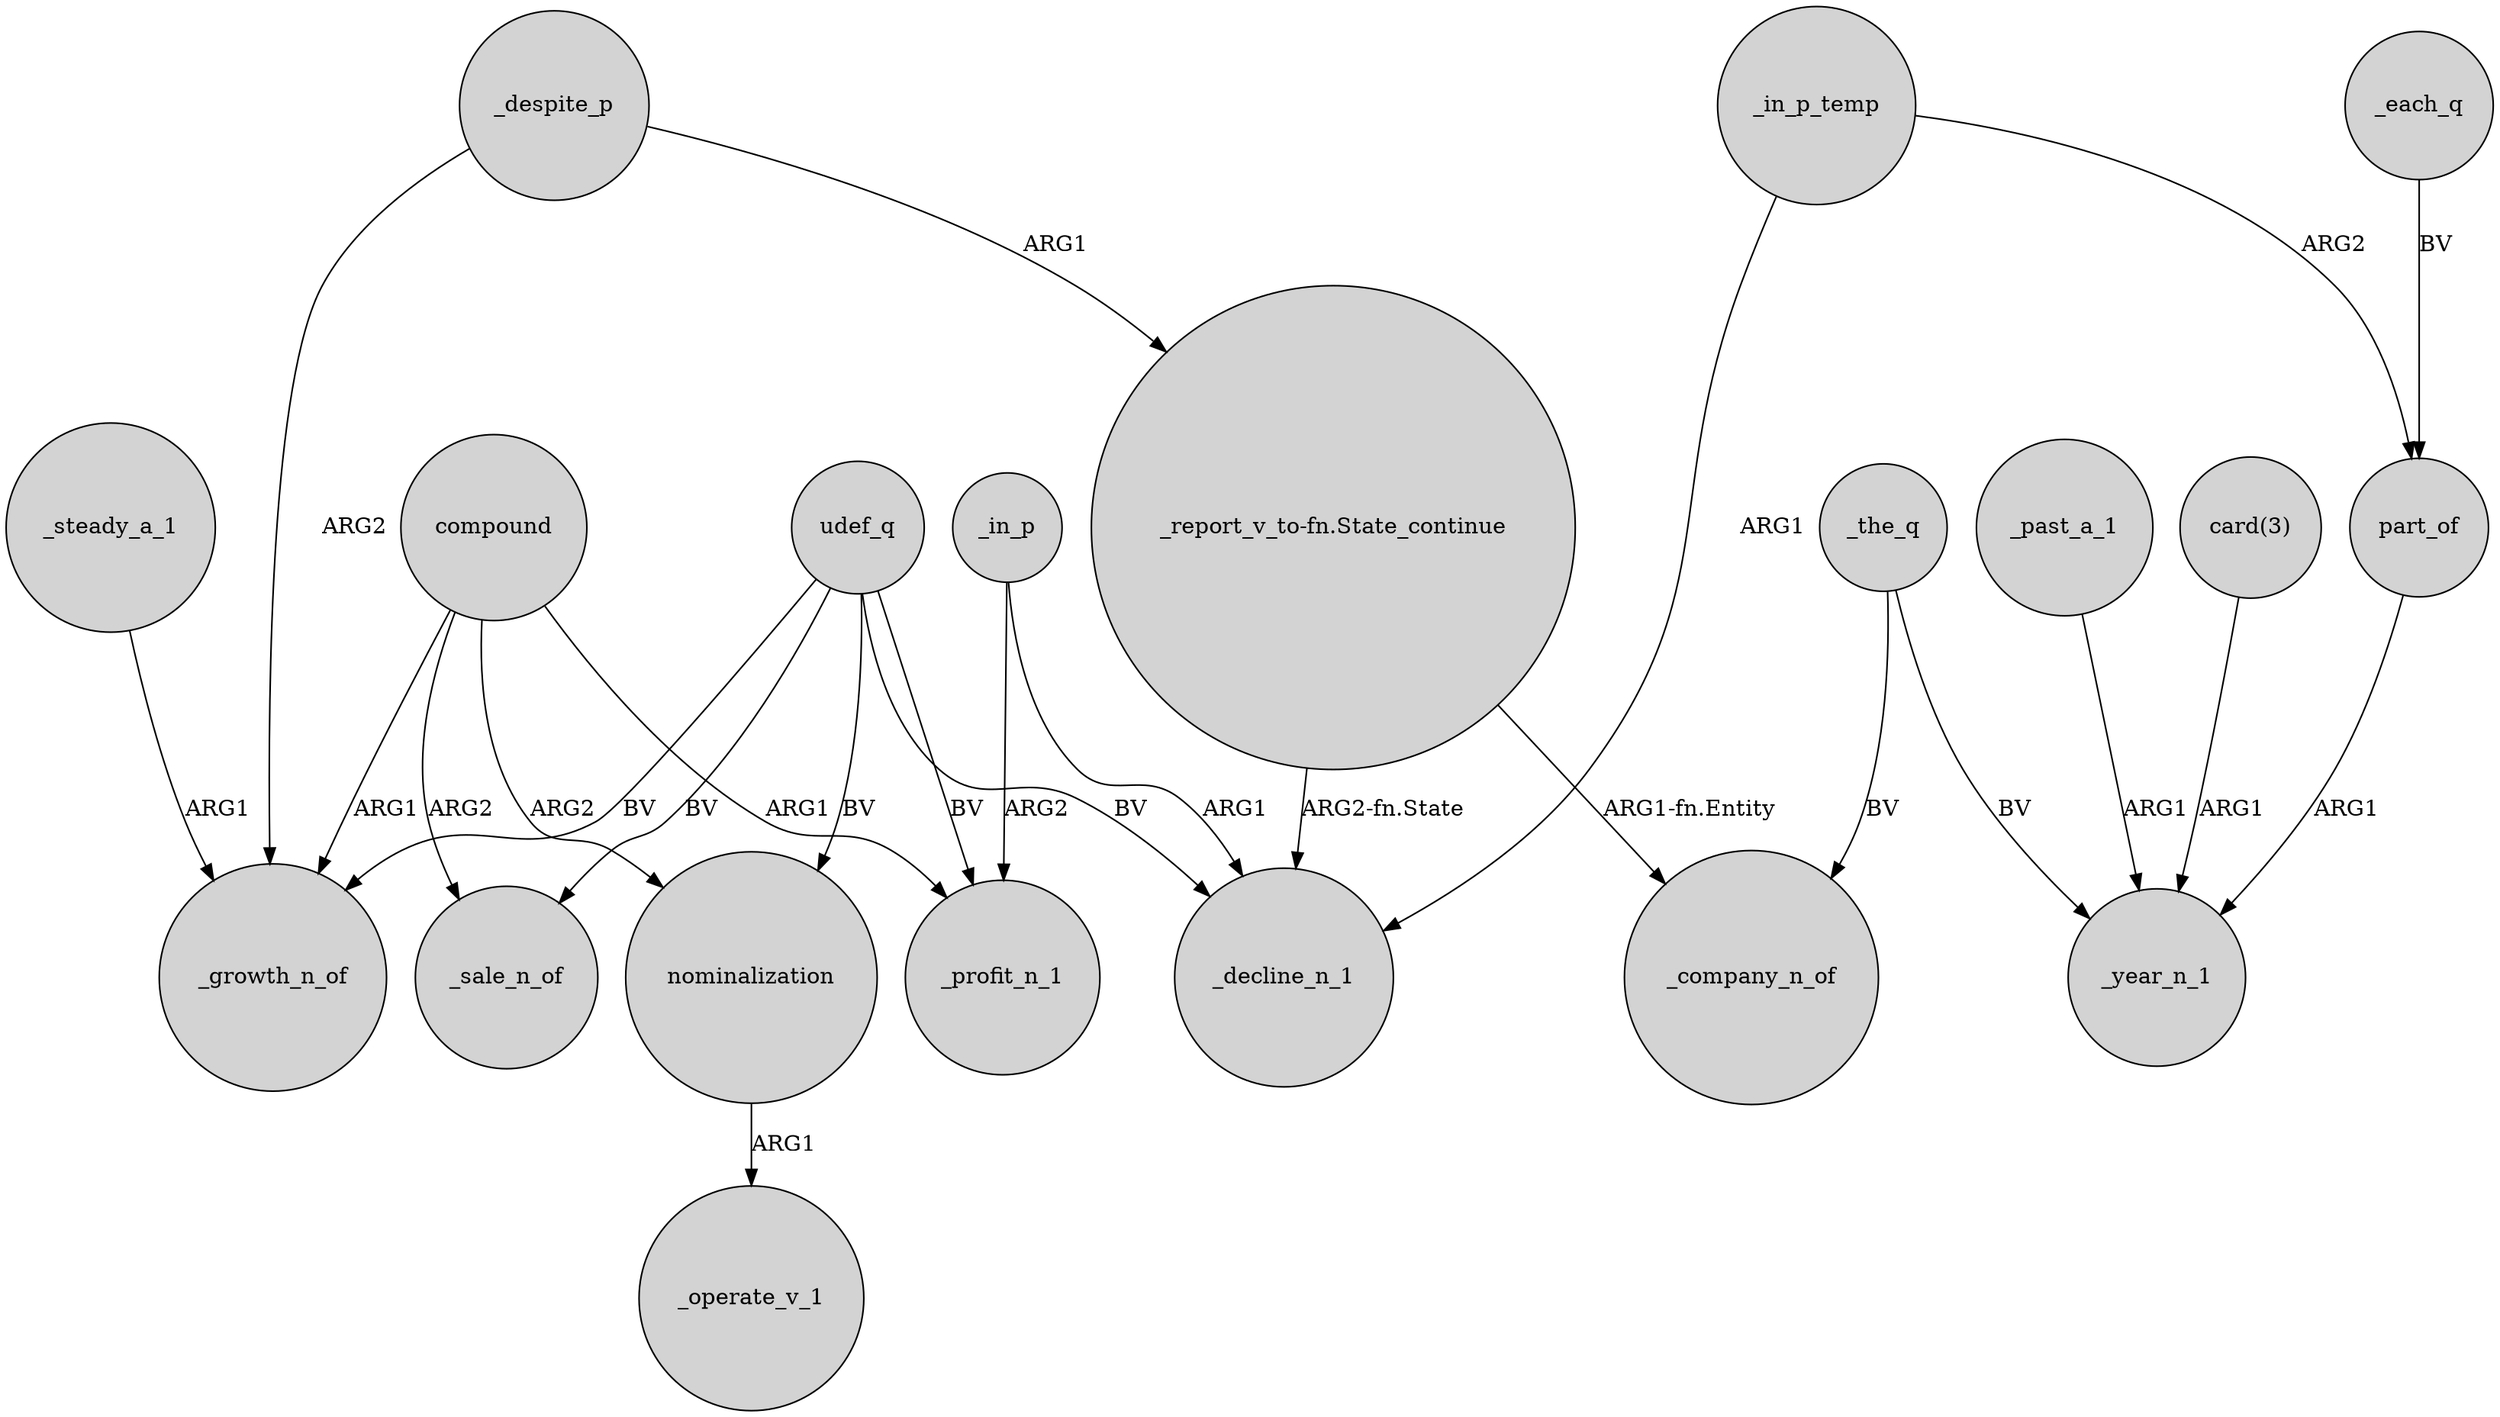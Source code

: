 digraph {
	node [shape=circle style=filled]
	compound -> _sale_n_of [label=ARG2]
	udef_q -> _sale_n_of [label=BV]
	part_of -> _year_n_1 [label=ARG1]
	_despite_p -> _growth_n_of [label=ARG2]
	compound -> nominalization [label=ARG2]
	_the_q -> _year_n_1 [label=BV]
	_in_p -> _decline_n_1 [label=ARG1]
	_in_p_temp -> part_of [label=ARG2]
	"_report_v_to-fn.State_continue" -> _decline_n_1 [label="ARG2-fn.State"]
	_despite_p -> "_report_v_to-fn.State_continue" [label=ARG1]
	_in_p_temp -> _decline_n_1 [label=ARG1]
	"_report_v_to-fn.State_continue" -> _company_n_of [label="ARG1-fn.Entity"]
	udef_q -> _growth_n_of [label=BV]
	_each_q -> part_of [label=BV]
	compound -> _growth_n_of [label=ARG1]
	compound -> _profit_n_1 [label=ARG1]
	_past_a_1 -> _year_n_1 [label=ARG1]
	udef_q -> nominalization [label=BV]
	udef_q -> _profit_n_1 [label=BV]
	"card(3)" -> _year_n_1 [label=ARG1]
	_in_p -> _profit_n_1 [label=ARG2]
	nominalization -> _operate_v_1 [label=ARG1]
	_the_q -> _company_n_of [label=BV]
	_steady_a_1 -> _growth_n_of [label=ARG1]
	udef_q -> _decline_n_1 [label=BV]
}
